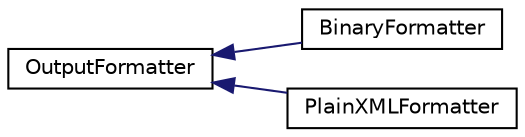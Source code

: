 digraph "Graphical Class Hierarchy"
{
  edge [fontname="Helvetica",fontsize="10",labelfontname="Helvetica",labelfontsize="10"];
  node [fontname="Helvetica",fontsize="10",shape=record];
  rankdir="LR";
  Node0 [label="OutputFormatter",height=0.2,width=0.4,color="black", fillcolor="white", style="filled",URL="$d9/d84/class_output_formatter.html",tooltip="Abstract base class for output formatters. "];
  Node0 -> Node1 [dir="back",color="midnightblue",fontsize="10",style="solid",fontname="Helvetica"];
  Node1 [label="BinaryFormatter",height=0.2,width=0.4,color="black", fillcolor="white", style="filled",URL="$dd/d05/class_binary_formatter.html",tooltip="Output formatter for plain XML output. "];
  Node0 -> Node2 [dir="back",color="midnightblue",fontsize="10",style="solid",fontname="Helvetica"];
  Node2 [label="PlainXMLFormatter",height=0.2,width=0.4,color="black", fillcolor="white", style="filled",URL="$d3/d46/class_plain_x_m_l_formatter.html",tooltip="Output formatter for plain XML output. "];
}
